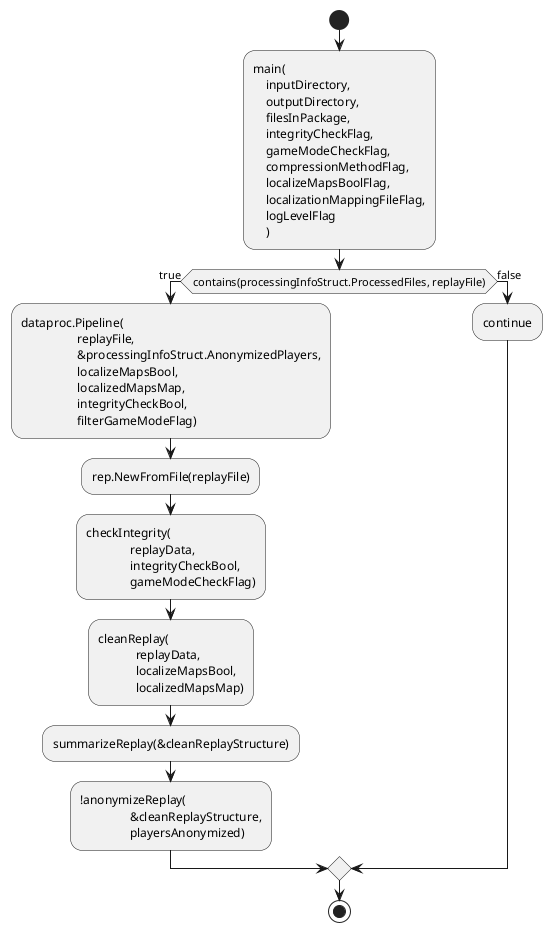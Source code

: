 @startuml



start
:main(
    inputDirectory,
    outputDirectory,
    filesInPackage,
    integrityCheckFlag,
    gameModeCheckFlag,
    compressionMethodFlag,
    localizeMapsBoolFlag,
    localizationMappingFileFlag,
    logLevelFlag
    );
if (contains(processingInfoStruct.ProcessedFiles, replayFile)) then (true)
  :dataproc.Pipeline(
                    replayFile,
                    &processingInfoStruct.AnonymizedPlayers,
                    localizeMapsBool,
                    localizedMapsMap,
                    integrityCheckBool,
                    filterGameModeFlag);
  :rep.NewFromFile(replayFile);
  :checkIntegrity(
                replayData,
                integrityCheckBool,
                gameModeCheckFlag);
    :cleanReplay(
                replayData,
                localizeMapsBool,
                localizedMapsMap);
    :summarizeReplay(&cleanReplayStructure);
    :!anonymizeReplay(
                    &cleanReplayStructure,
                    playersAnonymized);
else (false)
  :continue;
endif
stop

@enduml